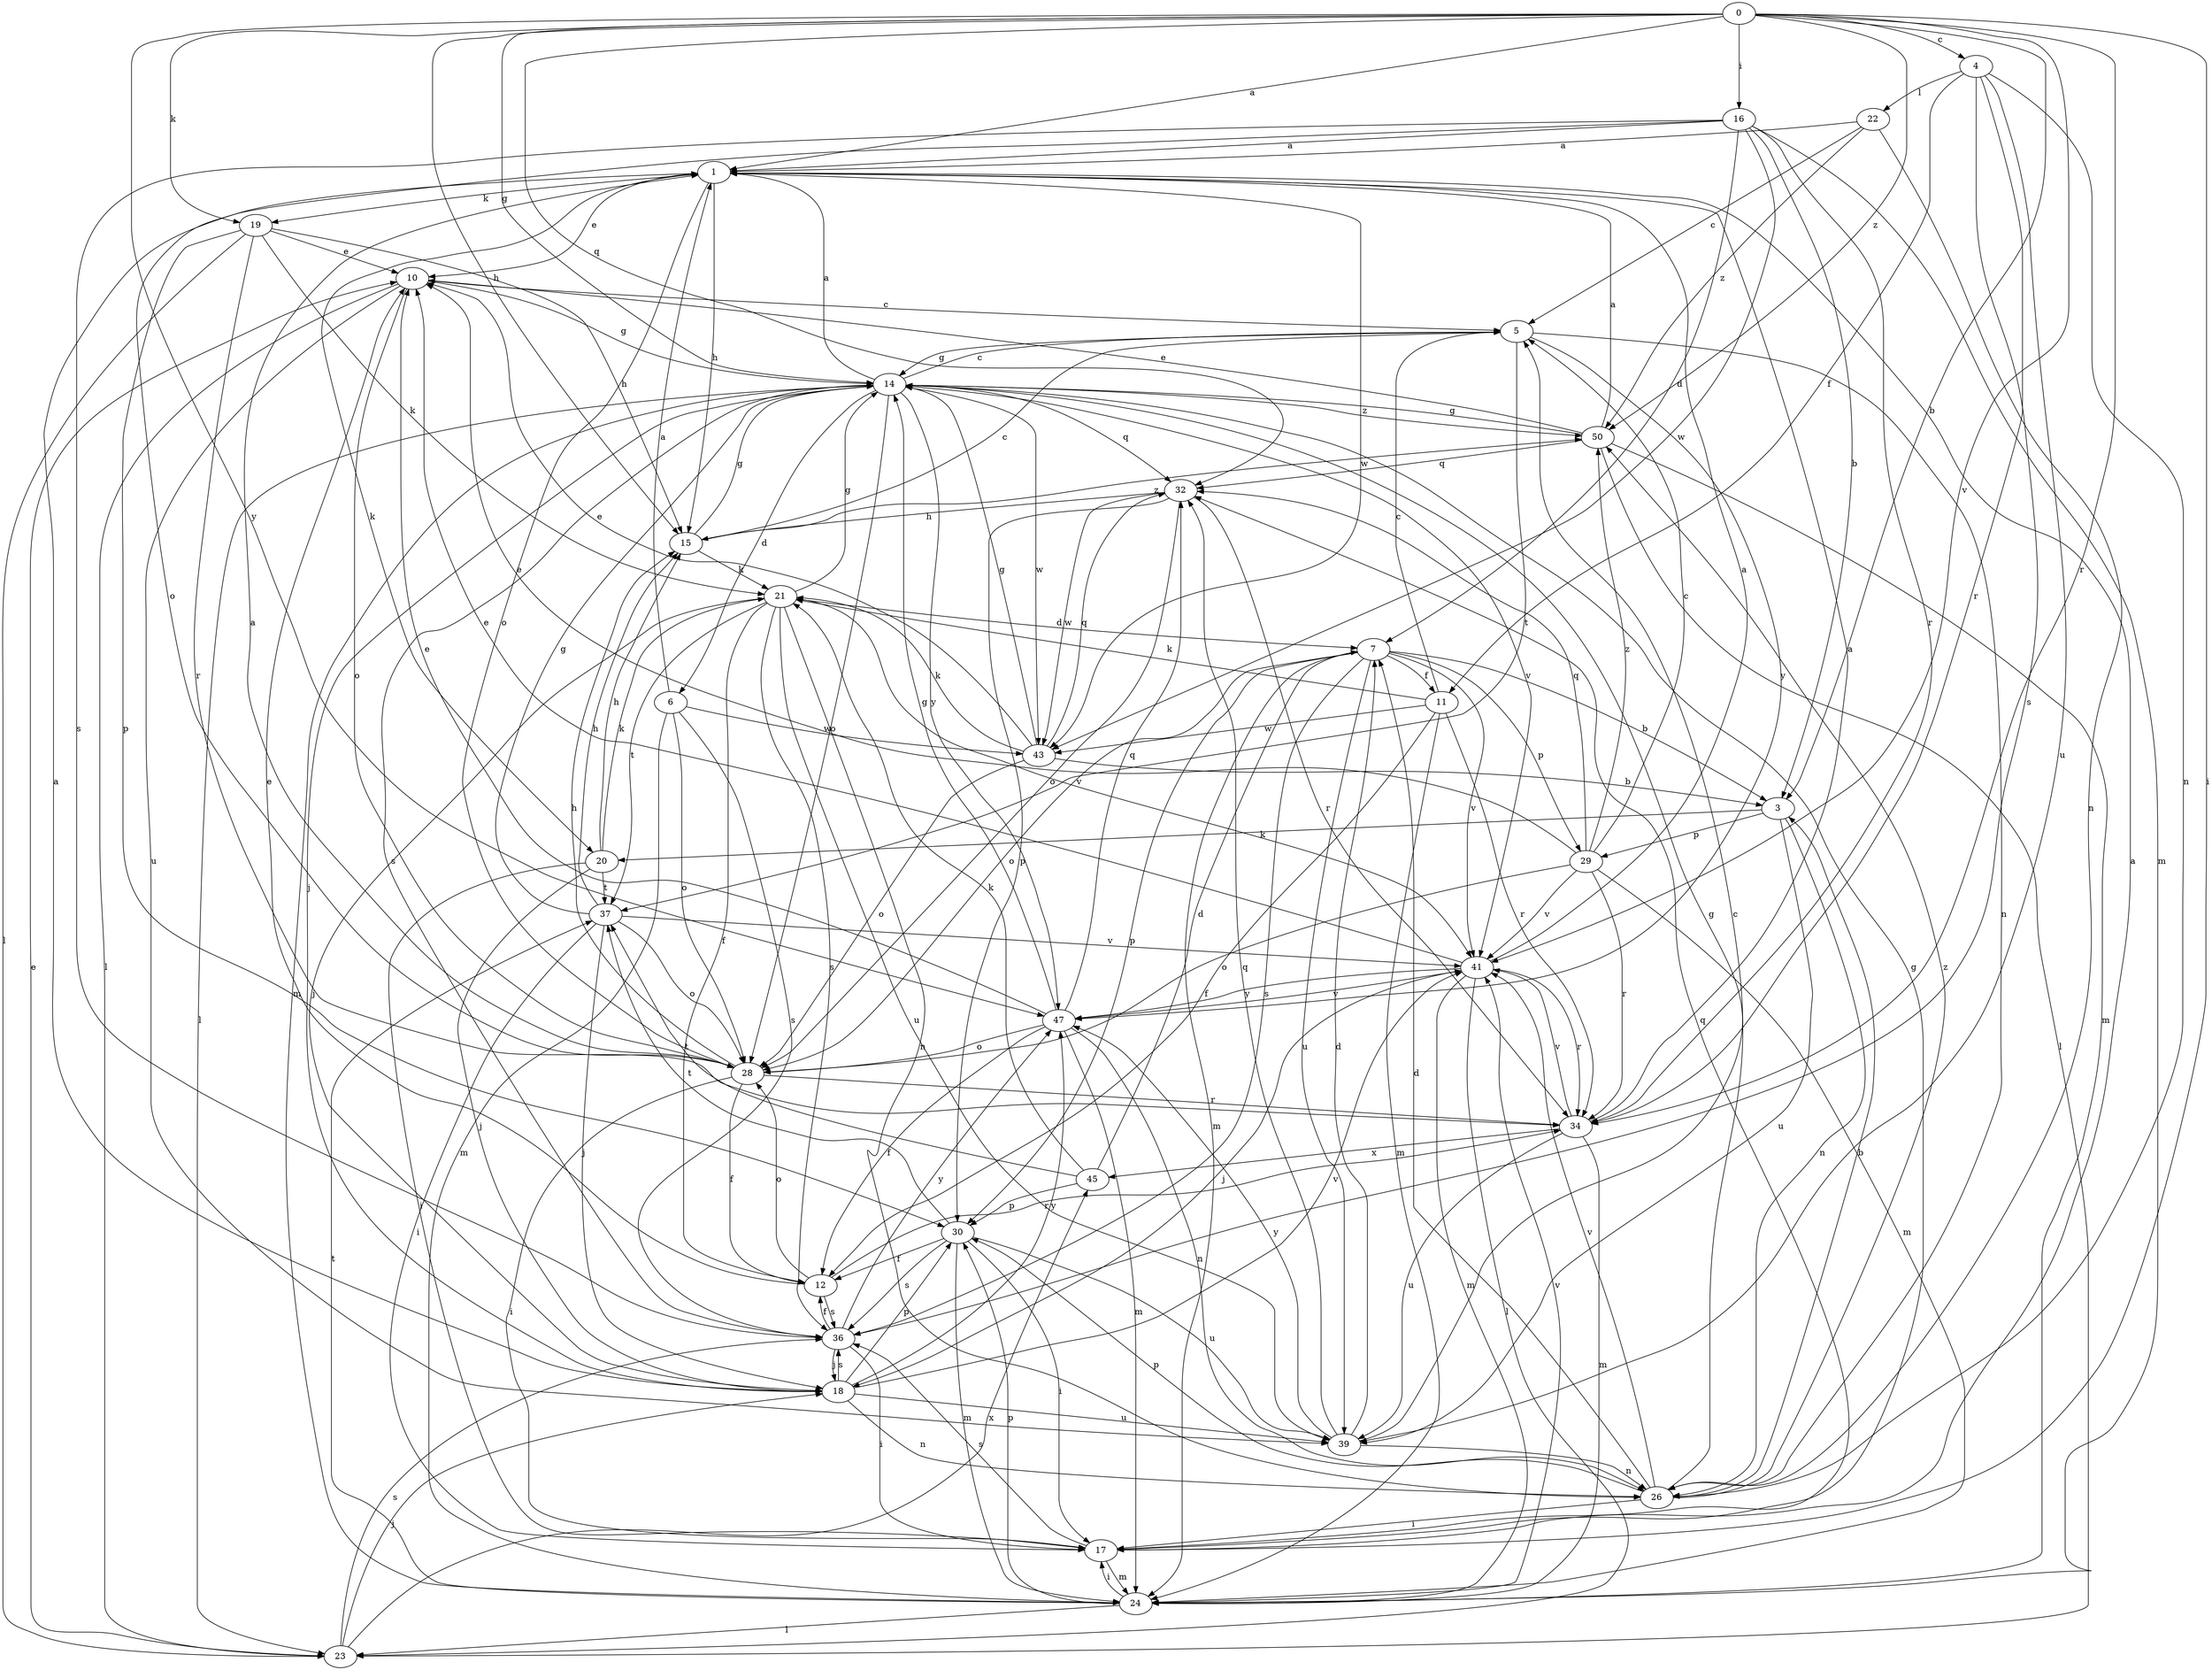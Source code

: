 strict digraph  {
0;
1;
3;
4;
5;
6;
7;
10;
11;
12;
14;
15;
16;
17;
18;
19;
20;
21;
22;
23;
24;
26;
28;
29;
30;
32;
34;
36;
37;
39;
41;
43;
45;
47;
50;
0 -> 1  [label=a];
0 -> 3  [label=b];
0 -> 4  [label=c];
0 -> 14  [label=g];
0 -> 15  [label=h];
0 -> 16  [label=i];
0 -> 17  [label=i];
0 -> 19  [label=k];
0 -> 32  [label=q];
0 -> 34  [label=r];
0 -> 41  [label=v];
0 -> 47  [label=y];
0 -> 50  [label=z];
1 -> 10  [label=e];
1 -> 15  [label=h];
1 -> 19  [label=k];
1 -> 20  [label=k];
1 -> 28  [label=o];
1 -> 43  [label=w];
3 -> 20  [label=k];
3 -> 26  [label=n];
3 -> 29  [label=p];
3 -> 39  [label=u];
4 -> 11  [label=f];
4 -> 22  [label=l];
4 -> 26  [label=n];
4 -> 34  [label=r];
4 -> 36  [label=s];
4 -> 39  [label=u];
5 -> 14  [label=g];
5 -> 26  [label=n];
5 -> 37  [label=t];
5 -> 47  [label=y];
6 -> 1  [label=a];
6 -> 24  [label=m];
6 -> 28  [label=o];
6 -> 36  [label=s];
6 -> 43  [label=w];
7 -> 3  [label=b];
7 -> 11  [label=f];
7 -> 24  [label=m];
7 -> 28  [label=o];
7 -> 29  [label=p];
7 -> 30  [label=p];
7 -> 36  [label=s];
7 -> 39  [label=u];
7 -> 41  [label=v];
10 -> 5  [label=c];
10 -> 14  [label=g];
10 -> 23  [label=l];
10 -> 28  [label=o];
10 -> 39  [label=u];
11 -> 5  [label=c];
11 -> 12  [label=f];
11 -> 21  [label=k];
11 -> 24  [label=m];
11 -> 34  [label=r];
11 -> 43  [label=w];
12 -> 10  [label=e];
12 -> 28  [label=o];
12 -> 34  [label=r];
12 -> 36  [label=s];
14 -> 1  [label=a];
14 -> 5  [label=c];
14 -> 6  [label=d];
14 -> 18  [label=j];
14 -> 23  [label=l];
14 -> 24  [label=m];
14 -> 28  [label=o];
14 -> 32  [label=q];
14 -> 36  [label=s];
14 -> 41  [label=v];
14 -> 43  [label=w];
14 -> 47  [label=y];
14 -> 50  [label=z];
15 -> 5  [label=c];
15 -> 14  [label=g];
15 -> 21  [label=k];
15 -> 50  [label=z];
16 -> 1  [label=a];
16 -> 3  [label=b];
16 -> 7  [label=d];
16 -> 24  [label=m];
16 -> 28  [label=o];
16 -> 34  [label=r];
16 -> 36  [label=s];
16 -> 43  [label=w];
17 -> 1  [label=a];
17 -> 14  [label=g];
17 -> 24  [label=m];
17 -> 32  [label=q];
17 -> 36  [label=s];
18 -> 1  [label=a];
18 -> 26  [label=n];
18 -> 30  [label=p];
18 -> 36  [label=s];
18 -> 39  [label=u];
18 -> 41  [label=v];
18 -> 47  [label=y];
19 -> 10  [label=e];
19 -> 15  [label=h];
19 -> 21  [label=k];
19 -> 23  [label=l];
19 -> 30  [label=p];
19 -> 34  [label=r];
20 -> 15  [label=h];
20 -> 17  [label=i];
20 -> 18  [label=j];
20 -> 21  [label=k];
20 -> 37  [label=t];
21 -> 7  [label=d];
21 -> 12  [label=f];
21 -> 14  [label=g];
21 -> 18  [label=j];
21 -> 26  [label=n];
21 -> 36  [label=s];
21 -> 37  [label=t];
21 -> 39  [label=u];
21 -> 41  [label=v];
22 -> 1  [label=a];
22 -> 5  [label=c];
22 -> 26  [label=n];
22 -> 50  [label=z];
23 -> 10  [label=e];
23 -> 18  [label=j];
23 -> 36  [label=s];
23 -> 45  [label=x];
24 -> 17  [label=i];
24 -> 23  [label=l];
24 -> 30  [label=p];
24 -> 37  [label=t];
24 -> 41  [label=v];
26 -> 3  [label=b];
26 -> 5  [label=c];
26 -> 7  [label=d];
26 -> 17  [label=i];
26 -> 30  [label=p];
26 -> 41  [label=v];
26 -> 50  [label=z];
28 -> 1  [label=a];
28 -> 12  [label=f];
28 -> 15  [label=h];
28 -> 17  [label=i];
28 -> 34  [label=r];
29 -> 5  [label=c];
29 -> 10  [label=e];
29 -> 24  [label=m];
29 -> 28  [label=o];
29 -> 32  [label=q];
29 -> 34  [label=r];
29 -> 41  [label=v];
29 -> 50  [label=z];
30 -> 12  [label=f];
30 -> 17  [label=i];
30 -> 24  [label=m];
30 -> 36  [label=s];
30 -> 37  [label=t];
30 -> 39  [label=u];
32 -> 15  [label=h];
32 -> 28  [label=o];
32 -> 30  [label=p];
32 -> 34  [label=r];
32 -> 43  [label=w];
34 -> 1  [label=a];
34 -> 24  [label=m];
34 -> 39  [label=u];
34 -> 41  [label=v];
34 -> 45  [label=x];
36 -> 12  [label=f];
36 -> 17  [label=i];
36 -> 18  [label=j];
36 -> 47  [label=y];
37 -> 14  [label=g];
37 -> 15  [label=h];
37 -> 17  [label=i];
37 -> 18  [label=j];
37 -> 28  [label=o];
37 -> 41  [label=v];
39 -> 7  [label=d];
39 -> 14  [label=g];
39 -> 26  [label=n];
39 -> 32  [label=q];
39 -> 47  [label=y];
41 -> 1  [label=a];
41 -> 10  [label=e];
41 -> 18  [label=j];
41 -> 23  [label=l];
41 -> 24  [label=m];
41 -> 34  [label=r];
41 -> 47  [label=y];
43 -> 3  [label=b];
43 -> 10  [label=e];
43 -> 14  [label=g];
43 -> 21  [label=k];
43 -> 28  [label=o];
43 -> 32  [label=q];
45 -> 7  [label=d];
45 -> 21  [label=k];
45 -> 30  [label=p];
45 -> 37  [label=t];
47 -> 10  [label=e];
47 -> 12  [label=f];
47 -> 14  [label=g];
47 -> 24  [label=m];
47 -> 26  [label=n];
47 -> 28  [label=o];
47 -> 32  [label=q];
47 -> 41  [label=v];
50 -> 1  [label=a];
50 -> 10  [label=e];
50 -> 14  [label=g];
50 -> 23  [label=l];
50 -> 24  [label=m];
50 -> 32  [label=q];
}
